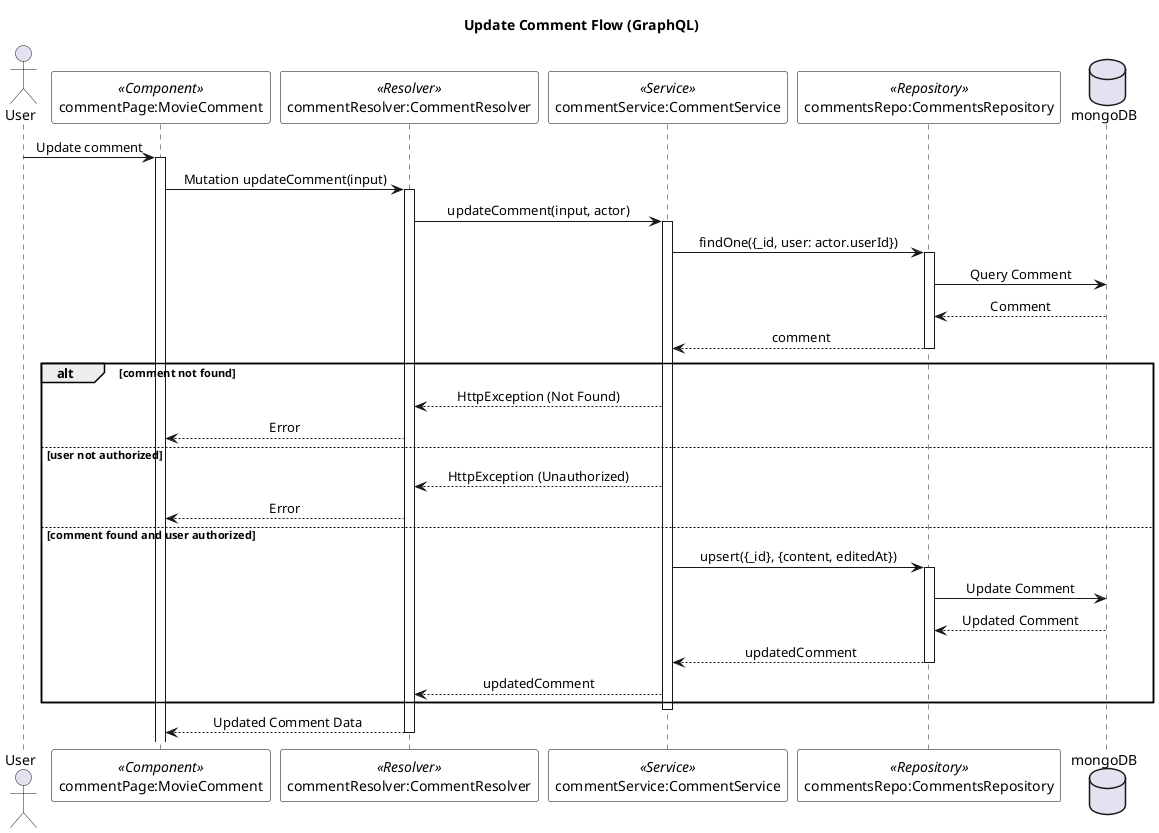 @startuml Update Comment Flow

skinparam SequenceMessageAlignment center
skinparam SequenceBoxBackgroundColor white
skinparam SequenceBoxBorderColor black
skinparam NoteBackgroundColor lightyellow
skinparam NoteBorderColor black
skinparam ParticipantBackgroundColor white
skinparam ParticipantBorderColor black

title Update Comment Flow (GraphQL)

actor "User" as user
participant "commentPage:MovieComment" as commentPage <<Component>>
participant "commentResolver:CommentResolver" as commentResolver <<Resolver>>
participant "commentService:CommentService" as commentService <<Service>>
participant "commentsRepo:CommentsRepository" as commentsRepo <<Repository>>
database "mongoDB" as mongoDB

user -> commentPage: Update comment
activate commentPage
commentPage -> commentResolver: Mutation updateComment(input)
activate commentResolver
commentResolver -> commentService: updateComment(input, actor)
activate commentService
commentService -> commentsRepo: findOne({_id, user: actor.userId})
activate commentsRepo
commentsRepo -> mongoDB: Query Comment
mongoDB --> commentsRepo: Comment
commentsRepo --> commentService: comment
deactivate commentsRepo
alt comment not found
    commentService --> commentResolver: HttpException (Not Found)
    commentResolver --> commentPage: Error
else user not authorized
    commentService --> commentResolver: HttpException (Unauthorized)
    commentResolver --> commentPage: Error
else comment found and user authorized
    commentService -> commentsRepo: upsert({_id}, {content, editedAt})
    activate commentsRepo
    commentsRepo -> mongoDB: Update Comment
    mongoDB --> commentsRepo: Updated Comment
    commentsRepo --> commentService: updatedComment
    deactivate commentsRepo
    commentService --> commentResolver: updatedComment
end
deactivate commentService
commentResolver --> commentPage: Updated Comment Data
deactivate commentResolver

@enduml
